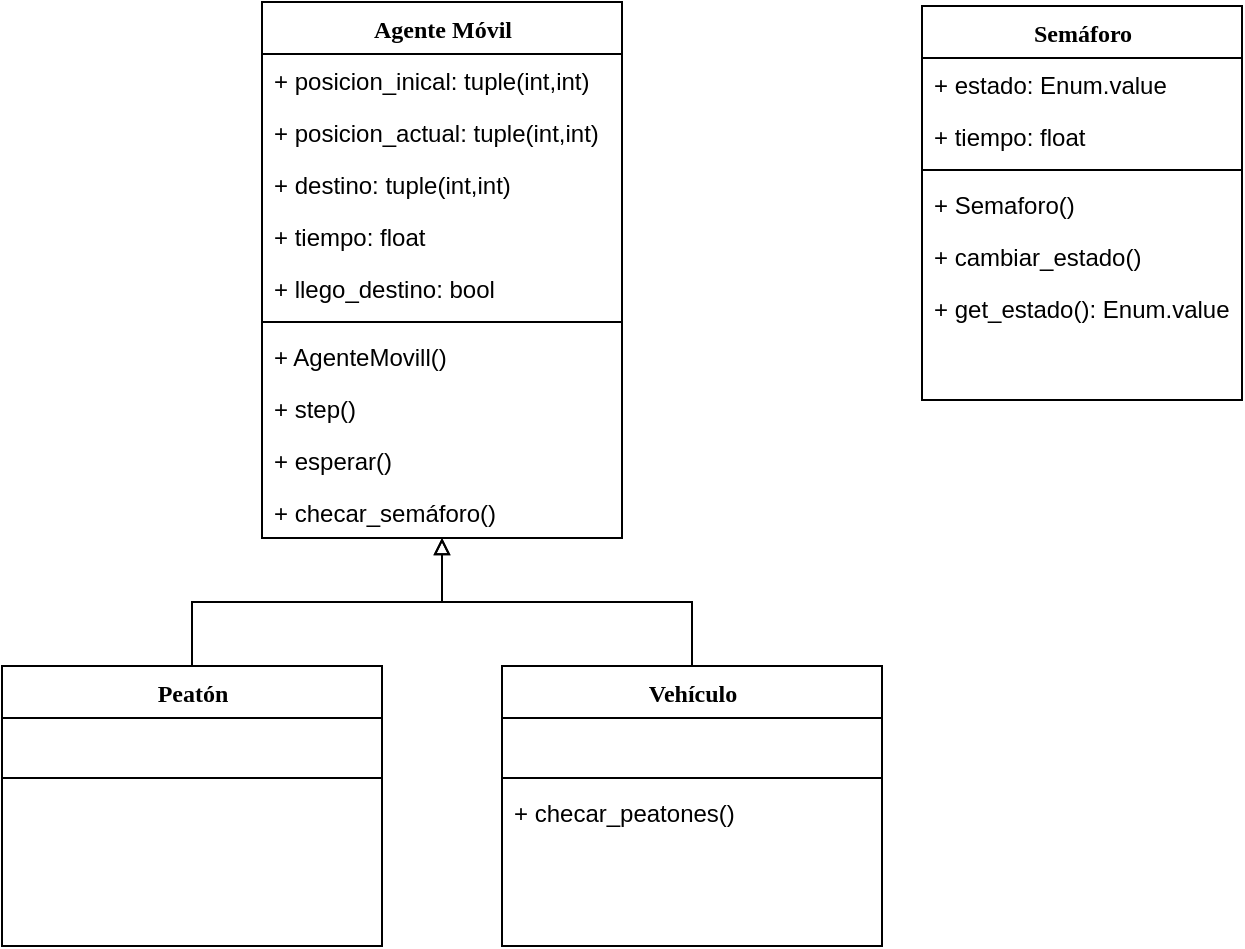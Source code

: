 <mxfile version="26.0.5">
  <diagram name="Page-1" id="9f46799a-70d6-7492-0946-bef42562c5a5">
    <mxGraphModel dx="937" dy="595" grid="1" gridSize="10" guides="1" tooltips="1" connect="1" arrows="1" fold="1" page="1" pageScale="1" pageWidth="1100" pageHeight="850" background="none" math="0" shadow="0">
      <root>
        <mxCell id="0" />
        <mxCell id="1" parent="0" />
        <mxCell id="scg5wZJn043ZYC_mSsyV-13" style="edgeStyle=orthogonalEdgeStyle;rounded=0;orthogonalLoop=1;jettySize=auto;html=1;entryX=0.5;entryY=0;entryDx=0;entryDy=0;endArrow=none;endFill=0;startArrow=block;startFill=0;" edge="1" parent="1" source="4P0r5QhQqGtcNHyNHN9T-1" target="scg5wZJn043ZYC_mSsyV-4">
          <mxGeometry relative="1" as="geometry" />
        </mxCell>
        <mxCell id="scg5wZJn043ZYC_mSsyV-14" style="edgeStyle=orthogonalEdgeStyle;rounded=0;orthogonalLoop=1;jettySize=auto;html=1;entryX=0.5;entryY=0;entryDx=0;entryDy=0;endArrow=none;endFill=0;startArrow=block;startFill=0;" edge="1" parent="1" source="4P0r5QhQqGtcNHyNHN9T-1" target="4P0r5QhQqGtcNHyNHN9T-11">
          <mxGeometry relative="1" as="geometry" />
        </mxCell>
        <mxCell id="4P0r5QhQqGtcNHyNHN9T-1" value="Agente Móvil" style="swimlane;html=1;fontStyle=1;align=center;verticalAlign=top;childLayout=stackLayout;horizontal=1;startSize=26;horizontalStack=0;resizeParent=1;resizeLast=0;collapsible=1;marginBottom=0;swimlaneFillColor=#ffffff;rounded=0;shadow=0;comic=0;labelBackgroundColor=none;strokeWidth=1;fillColor=none;fontFamily=Verdana;fontSize=12" parent="1" vertex="1">
          <mxGeometry x="230" y="78" width="180" height="268" as="geometry" />
        </mxCell>
        <mxCell id="4P0r5QhQqGtcNHyNHN9T-2" value="+ posicion_inical: tuple(int,int)" style="text;html=1;strokeColor=none;fillColor=none;align=left;verticalAlign=top;spacingLeft=4;spacingRight=4;whiteSpace=wrap;overflow=hidden;rotatable=0;points=[[0,0.5],[1,0.5]];portConstraint=eastwest;" parent="4P0r5QhQqGtcNHyNHN9T-1" vertex="1">
          <mxGeometry y="26" width="180" height="26" as="geometry" />
        </mxCell>
        <mxCell id="4P0r5QhQqGtcNHyNHN9T-3" value="+ posicion_actual: tuple(int,int)" style="text;html=1;strokeColor=none;fillColor=none;align=left;verticalAlign=top;spacingLeft=4;spacingRight=4;whiteSpace=wrap;overflow=hidden;rotatable=0;points=[[0,0.5],[1,0.5]];portConstraint=eastwest;" parent="4P0r5QhQqGtcNHyNHN9T-1" vertex="1">
          <mxGeometry y="52" width="180" height="26" as="geometry" />
        </mxCell>
        <mxCell id="4P0r5QhQqGtcNHyNHN9T-4" value="+ destino: tuple(int,int)" style="text;html=1;strokeColor=none;fillColor=none;align=left;verticalAlign=top;spacingLeft=4;spacingRight=4;whiteSpace=wrap;overflow=hidden;rotatable=0;points=[[0,0.5],[1,0.5]];portConstraint=eastwest;" parent="4P0r5QhQqGtcNHyNHN9T-1" vertex="1">
          <mxGeometry y="78" width="180" height="26" as="geometry" />
        </mxCell>
        <mxCell id="scg5wZJn043ZYC_mSsyV-11" value="+ tiempo: float" style="text;html=1;strokeColor=none;fillColor=none;align=left;verticalAlign=top;spacingLeft=4;spacingRight=4;whiteSpace=wrap;overflow=hidden;rotatable=0;points=[[0,0.5],[1,0.5]];portConstraint=eastwest;" vertex="1" parent="4P0r5QhQqGtcNHyNHN9T-1">
          <mxGeometry y="104" width="180" height="26" as="geometry" />
        </mxCell>
        <mxCell id="scg5wZJn043ZYC_mSsyV-12" value="+ llego_destino: bool" style="text;html=1;strokeColor=none;fillColor=none;align=left;verticalAlign=top;spacingLeft=4;spacingRight=4;whiteSpace=wrap;overflow=hidden;rotatable=0;points=[[0,0.5],[1,0.5]];portConstraint=eastwest;" vertex="1" parent="4P0r5QhQqGtcNHyNHN9T-1">
          <mxGeometry y="130" width="180" height="26" as="geometry" />
        </mxCell>
        <mxCell id="4P0r5QhQqGtcNHyNHN9T-7" value="" style="line;html=1;strokeWidth=1;fillColor=none;align=left;verticalAlign=middle;spacingTop=-1;spacingLeft=3;spacingRight=3;rotatable=0;labelPosition=right;points=[];portConstraint=eastwest;" parent="4P0r5QhQqGtcNHyNHN9T-1" vertex="1">
          <mxGeometry y="156" width="180" height="8" as="geometry" />
        </mxCell>
        <mxCell id="4P0r5QhQqGtcNHyNHN9T-8" value="+ AgenteMovill()" style="text;html=1;strokeColor=none;fillColor=none;align=left;verticalAlign=top;spacingLeft=4;spacingRight=4;whiteSpace=wrap;overflow=hidden;rotatable=0;points=[[0,0.5],[1,0.5]];portConstraint=eastwest;" parent="4P0r5QhQqGtcNHyNHN9T-1" vertex="1">
          <mxGeometry y="164" width="180" height="26" as="geometry" />
        </mxCell>
        <mxCell id="4P0r5QhQqGtcNHyNHN9T-9" value="+ step()" style="text;html=1;strokeColor=none;fillColor=none;align=left;verticalAlign=top;spacingLeft=4;spacingRight=4;whiteSpace=wrap;overflow=hidden;rotatable=0;points=[[0,0.5],[1,0.5]];portConstraint=eastwest;" parent="4P0r5QhQqGtcNHyNHN9T-1" vertex="1">
          <mxGeometry y="190" width="180" height="26" as="geometry" />
        </mxCell>
        <mxCell id="scg5wZJn043ZYC_mSsyV-16" value="+ esperar()" style="text;html=1;strokeColor=none;fillColor=none;align=left;verticalAlign=top;spacingLeft=4;spacingRight=4;whiteSpace=wrap;overflow=hidden;rotatable=0;points=[[0,0.5],[1,0.5]];portConstraint=eastwest;" vertex="1" parent="4P0r5QhQqGtcNHyNHN9T-1">
          <mxGeometry y="216" width="180" height="26" as="geometry" />
        </mxCell>
        <mxCell id="scg5wZJn043ZYC_mSsyV-17" value="+ checar_semáforo()" style="text;html=1;strokeColor=none;fillColor=none;align=left;verticalAlign=top;spacingLeft=4;spacingRight=4;whiteSpace=wrap;overflow=hidden;rotatable=0;points=[[0,0.5],[1,0.5]];portConstraint=eastwest;" vertex="1" parent="4P0r5QhQqGtcNHyNHN9T-1">
          <mxGeometry y="242" width="180" height="26" as="geometry" />
        </mxCell>
        <mxCell id="4P0r5QhQqGtcNHyNHN9T-11" value="Vehículo" style="swimlane;html=1;fontStyle=1;align=center;verticalAlign=top;childLayout=stackLayout;horizontal=1;startSize=26;horizontalStack=0;resizeParent=1;resizeLast=0;collapsible=1;marginBottom=0;swimlaneFillColor=#ffffff;rounded=0;shadow=0;comic=0;labelBackgroundColor=none;strokeWidth=1;fillColor=none;fontFamily=Verdana;fontSize=12" parent="1" vertex="1">
          <mxGeometry x="350" y="410" width="190" height="140" as="geometry" />
        </mxCell>
        <mxCell id="4P0r5QhQqGtcNHyNHN9T-12" value="&amp;nbsp;" style="text;html=1;strokeColor=none;fillColor=none;align=left;verticalAlign=top;spacingLeft=4;spacingRight=4;whiteSpace=wrap;overflow=hidden;rotatable=0;points=[[0,0.5],[1,0.5]];portConstraint=eastwest;" parent="4P0r5QhQqGtcNHyNHN9T-11" vertex="1">
          <mxGeometry y="26" width="190" height="26" as="geometry" />
        </mxCell>
        <mxCell id="4P0r5QhQqGtcNHyNHN9T-18" value="" style="line;html=1;strokeWidth=1;fillColor=none;align=left;verticalAlign=middle;spacingTop=-1;spacingLeft=3;spacingRight=3;rotatable=0;labelPosition=right;points=[];portConstraint=eastwest;" parent="4P0r5QhQqGtcNHyNHN9T-11" vertex="1">
          <mxGeometry y="52" width="190" height="8" as="geometry" />
        </mxCell>
        <mxCell id="4P0r5QhQqGtcNHyNHN9T-19" value="+ checar_peatones()" style="text;html=1;strokeColor=none;fillColor=none;align=left;verticalAlign=top;spacingLeft=4;spacingRight=4;whiteSpace=wrap;overflow=hidden;rotatable=0;points=[[0,0.5],[1,0.5]];portConstraint=eastwest;" parent="4P0r5QhQqGtcNHyNHN9T-11" vertex="1">
          <mxGeometry y="60" width="190" height="26" as="geometry" />
        </mxCell>
        <mxCell id="4P0r5QhQqGtcNHyNHN9T-22" value="Semáforo" style="swimlane;html=1;fontStyle=1;align=center;verticalAlign=top;childLayout=stackLayout;horizontal=1;startSize=26;horizontalStack=0;resizeParent=1;resizeLast=0;collapsible=1;marginBottom=0;swimlaneFillColor=#ffffff;rounded=0;shadow=0;comic=0;labelBackgroundColor=none;strokeWidth=1;fillColor=none;fontFamily=Verdana;fontSize=12" parent="1" vertex="1">
          <mxGeometry x="560" y="80" width="160" height="197" as="geometry" />
        </mxCell>
        <mxCell id="4P0r5QhQqGtcNHyNHN9T-23" value="+ estado: Enum.value" style="text;html=1;strokeColor=none;fillColor=none;align=left;verticalAlign=top;spacingLeft=4;spacingRight=4;whiteSpace=wrap;overflow=hidden;rotatable=0;points=[[0,0.5],[1,0.5]];portConstraint=eastwest;" parent="4P0r5QhQqGtcNHyNHN9T-22" vertex="1">
          <mxGeometry y="26" width="160" height="26" as="geometry" />
        </mxCell>
        <mxCell id="4P0r5QhQqGtcNHyNHN9T-24" value="+ tiempo: float" style="text;html=1;strokeColor=none;fillColor=none;align=left;verticalAlign=top;spacingLeft=4;spacingRight=4;whiteSpace=wrap;overflow=hidden;rotatable=0;points=[[0,0.5],[1,0.5]];portConstraint=eastwest;" parent="4P0r5QhQqGtcNHyNHN9T-22" vertex="1">
          <mxGeometry y="52" width="160" height="26" as="geometry" />
        </mxCell>
        <mxCell id="4P0r5QhQqGtcNHyNHN9T-27" value="" style="line;html=1;strokeWidth=1;fillColor=none;align=left;verticalAlign=middle;spacingTop=-1;spacingLeft=3;spacingRight=3;rotatable=0;labelPosition=right;points=[];portConstraint=eastwest;" parent="4P0r5QhQqGtcNHyNHN9T-22" vertex="1">
          <mxGeometry y="78" width="160" height="8" as="geometry" />
        </mxCell>
        <mxCell id="4P0r5QhQqGtcNHyNHN9T-28" value="+ Semaforo()" style="text;html=1;strokeColor=none;fillColor=none;align=left;verticalAlign=top;spacingLeft=4;spacingRight=4;whiteSpace=wrap;overflow=hidden;rotatable=0;points=[[0,0.5],[1,0.5]];portConstraint=eastwest;" parent="4P0r5QhQqGtcNHyNHN9T-22" vertex="1">
          <mxGeometry y="86" width="160" height="26" as="geometry" />
        </mxCell>
        <mxCell id="4P0r5QhQqGtcNHyNHN9T-29" value="+ cambiar_estado()" style="text;html=1;strokeColor=none;fillColor=none;align=left;verticalAlign=top;spacingLeft=4;spacingRight=4;whiteSpace=wrap;overflow=hidden;rotatable=0;points=[[0,0.5],[1,0.5]];portConstraint=eastwest;" parent="4P0r5QhQqGtcNHyNHN9T-22" vertex="1">
          <mxGeometry y="112" width="160" height="26" as="geometry" />
        </mxCell>
        <mxCell id="scg5wZJn043ZYC_mSsyV-15" value="+ get_estado(): Enum.value" style="text;html=1;strokeColor=none;fillColor=none;align=left;verticalAlign=top;spacingLeft=4;spacingRight=4;whiteSpace=wrap;overflow=hidden;rotatable=0;points=[[0,0.5],[1,0.5]];portConstraint=eastwest;" vertex="1" parent="4P0r5QhQqGtcNHyNHN9T-22">
          <mxGeometry y="138" width="160" height="26" as="geometry" />
        </mxCell>
        <mxCell id="scg5wZJn043ZYC_mSsyV-4" value="Peatón" style="swimlane;html=1;fontStyle=1;align=center;verticalAlign=top;childLayout=stackLayout;horizontal=1;startSize=26;horizontalStack=0;resizeParent=1;resizeLast=0;collapsible=1;marginBottom=0;swimlaneFillColor=#ffffff;rounded=0;shadow=0;comic=0;labelBackgroundColor=none;strokeWidth=1;fillColor=none;fontFamily=Verdana;fontSize=12" vertex="1" parent="1">
          <mxGeometry x="100" y="410" width="190" height="140" as="geometry" />
        </mxCell>
        <mxCell id="scg5wZJn043ZYC_mSsyV-5" value="&amp;nbsp;" style="text;html=1;strokeColor=none;fillColor=none;align=left;verticalAlign=top;spacingLeft=4;spacingRight=4;whiteSpace=wrap;overflow=hidden;rotatable=0;points=[[0,0.5],[1,0.5]];portConstraint=eastwest;" vertex="1" parent="scg5wZJn043ZYC_mSsyV-4">
          <mxGeometry y="26" width="190" height="26" as="geometry" />
        </mxCell>
        <mxCell id="scg5wZJn043ZYC_mSsyV-6" value="" style="line;html=1;strokeWidth=1;fillColor=none;align=left;verticalAlign=middle;spacingTop=-1;spacingLeft=3;spacingRight=3;rotatable=0;labelPosition=right;points=[];portConstraint=eastwest;" vertex="1" parent="scg5wZJn043ZYC_mSsyV-4">
          <mxGeometry y="52" width="190" height="8" as="geometry" />
        </mxCell>
      </root>
    </mxGraphModel>
  </diagram>
</mxfile>
